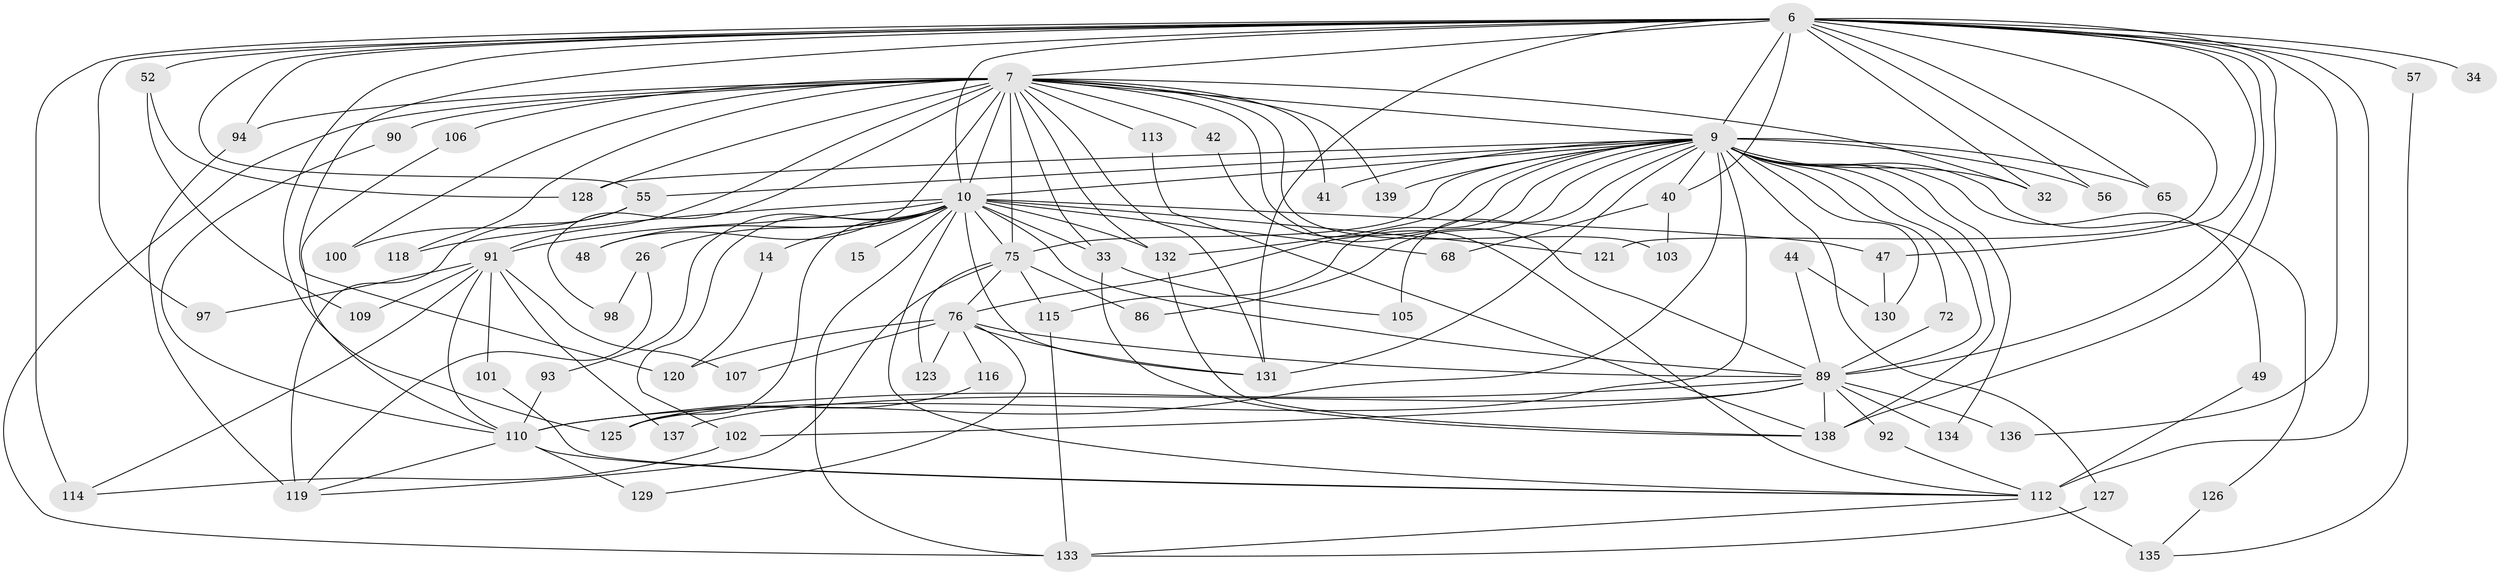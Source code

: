 // original degree distribution, {17: 0.007194244604316547, 16: 0.007194244604316547, 27: 0.014388489208633094, 14: 0.014388489208633094, 18: 0.007194244604316547, 24: 0.007194244604316547, 39: 0.007194244604316547, 25: 0.007194244604316547, 19: 0.007194244604316547, 7: 0.007194244604316547, 3: 0.22302158273381295, 2: 0.5035971223021583, 11: 0.007194244604316547, 6: 0.02877697841726619, 4: 0.10071942446043165, 5: 0.050359712230215826}
// Generated by graph-tools (version 1.1) at 2025/44/03/09/25 04:44:40]
// undirected, 69 vertices, 153 edges
graph export_dot {
graph [start="1"]
  node [color=gray90,style=filled];
  6 [super="+3"];
  7;
  9 [super="+8"];
  10 [super="+5"];
  14;
  15;
  26;
  32 [super="+13"];
  33 [super="+25"];
  34;
  40;
  41;
  42;
  44;
  47 [super="+18"];
  48 [super="+22"];
  49;
  52;
  55 [super="+19"];
  56;
  57;
  65;
  68;
  72;
  75 [super="+67+21+73"];
  76 [super="+37+60"];
  86;
  89 [super="+36+4"];
  90;
  91 [super="+88"];
  92;
  93;
  94 [super="+80"];
  97;
  98;
  100;
  101;
  102 [super="+66"];
  103;
  105 [super="+43"];
  106;
  107;
  109;
  110 [super="+77+54+104"];
  112 [super="+39+87+74"];
  113;
  114 [super="+61"];
  115 [super="+111"];
  116;
  118 [super="+35"];
  119 [super="+95+82"];
  120 [super="+99"];
  121 [super="+27"];
  123;
  125 [super="+124+122"];
  126;
  127;
  128 [super="+29"];
  129;
  130 [super="+63"];
  131 [super="+69+117"];
  132 [super="+62+78+51"];
  133 [super="+70"];
  134;
  135 [super="+81"];
  136;
  137;
  138 [super="+84+96"];
  139;
  6 -- 7 [weight=2];
  6 -- 9 [weight=4];
  6 -- 10 [weight=6];
  6 -- 34 [weight=2];
  6 -- 40;
  6 -- 47 [weight=2];
  6 -- 52 [weight=2];
  6 -- 55 [weight=2];
  6 -- 57 [weight=2];
  6 -- 65;
  6 -- 136;
  6 -- 32;
  6 -- 97;
  6 -- 121 [weight=2];
  6 -- 112 [weight=6];
  6 -- 114 [weight=2];
  6 -- 56;
  6 -- 94;
  6 -- 125 [weight=2];
  6 -- 138 [weight=2];
  6 -- 131;
  6 -- 120;
  6 -- 89 [weight=4];
  7 -- 9 [weight=2];
  7 -- 10 [weight=3];
  7 -- 41;
  7 -- 42;
  7 -- 75 [weight=4];
  7 -- 90;
  7 -- 94 [weight=3];
  7 -- 98;
  7 -- 100;
  7 -- 103;
  7 -- 106;
  7 -- 113;
  7 -- 139;
  7 -- 48;
  7 -- 33;
  7 -- 91 [weight=2];
  7 -- 32;
  7 -- 128;
  7 -- 118;
  7 -- 131 [weight=3];
  7 -- 132 [weight=2];
  7 -- 133;
  7 -- 89 [weight=2];
  9 -- 10 [weight=6];
  9 -- 41;
  9 -- 65;
  9 -- 86;
  9 -- 105 [weight=2];
  9 -- 125 [weight=3];
  9 -- 126;
  9 -- 127;
  9 -- 134;
  9 -- 138 [weight=3];
  9 -- 130;
  9 -- 139;
  9 -- 72;
  9 -- 40;
  9 -- 49;
  9 -- 115;
  9 -- 56;
  9 -- 55;
  9 -- 32;
  9 -- 128;
  9 -- 110 [weight=3];
  9 -- 132;
  9 -- 76 [weight=3];
  9 -- 75;
  9 -- 131;
  9 -- 89 [weight=5];
  10 -- 15 [weight=2];
  10 -- 26 [weight=2];
  10 -- 33 [weight=2];
  10 -- 89 [weight=7];
  10 -- 68;
  10 -- 14 [weight=2];
  10 -- 91 [weight=3];
  10 -- 93;
  10 -- 47;
  10 -- 48 [weight=2];
  10 -- 118;
  10 -- 121;
  10 -- 112 [weight=2];
  10 -- 75;
  10 -- 131;
  10 -- 132;
  10 -- 133;
  10 -- 125;
  10 -- 102;
  14 -- 120;
  26 -- 98;
  26 -- 119;
  33 -- 105;
  33 -- 138;
  40 -- 68;
  40 -- 103;
  42 -- 112;
  44 -- 130;
  44 -- 89 [weight=2];
  47 -- 130;
  49 -- 112;
  52 -- 109;
  52 -- 128;
  55 -- 100;
  55 -- 119 [weight=2];
  57 -- 135;
  72 -- 89;
  75 -- 123;
  75 -- 76;
  75 -- 86;
  75 -- 119;
  75 -- 115;
  76 -- 129;
  76 -- 120;
  76 -- 107;
  76 -- 116;
  76 -- 123;
  76 -- 131 [weight=2];
  76 -- 89 [weight=2];
  89 -- 137;
  89 -- 134;
  89 -- 136;
  89 -- 102;
  89 -- 138;
  89 -- 110;
  89 -- 92;
  90 -- 110;
  91 -- 97;
  91 -- 101;
  91 -- 137;
  91 -- 107;
  91 -- 109;
  91 -- 110 [weight=3];
  91 -- 114;
  92 -- 112;
  93 -- 110;
  94 -- 119;
  101 -- 112;
  102 -- 114;
  106 -- 110;
  110 -- 129;
  110 -- 112;
  110 -- 119;
  112 -- 133;
  112 -- 135 [weight=2];
  113 -- 138;
  115 -- 133;
  116 -- 125;
  126 -- 135;
  127 -- 133;
  132 -- 138;
}

